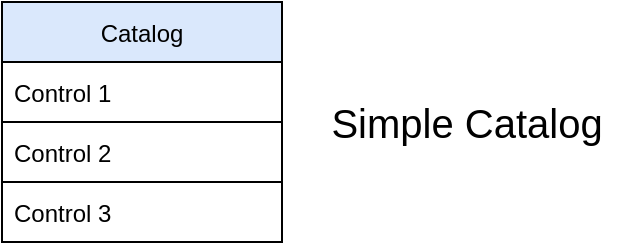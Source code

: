 <mxfile version="15.4.0" type="device"><diagram id="pAYV7LlPNfUgijbNdKD0" name="Page-1"><mxGraphModel dx="1554" dy="1384" grid="1" gridSize="10" guides="1" tooltips="1" connect="1" arrows="1" fold="1" page="1" pageScale="1" pageWidth="850" pageHeight="1100" math="0" shadow="0"><root><mxCell id="0"/><mxCell id="1" parent="0"/><mxCell id="xbOTv0OvL2xOblNsUzLy-1" value="Catalog" style="swimlane;fontStyle=0;childLayout=stackLayout;horizontal=1;startSize=30;horizontalStack=0;resizeParent=1;resizeParentMax=0;resizeLast=0;collapsible=1;marginBottom=0;fillColor=#dae8fc;strokeColor=#000000;" vertex="1" parent="1"><mxGeometry x="243" y="35" width="140" height="120" as="geometry"/></mxCell><mxCell id="xbOTv0OvL2xOblNsUzLy-2" value="Control 1" style="text;strokeColor=none;fillColor=none;align=left;verticalAlign=middle;spacingLeft=4;spacingRight=4;overflow=hidden;points=[[0,0.5],[1,0.5]];portConstraint=eastwest;rotatable=0;" vertex="1" parent="xbOTv0OvL2xOblNsUzLy-1"><mxGeometry y="30" width="140" height="30" as="geometry"/></mxCell><mxCell id="xbOTv0OvL2xOblNsUzLy-3" value="Control 2" style="text;strokeColor=default;fillColor=none;align=left;verticalAlign=middle;spacingLeft=4;spacingRight=4;overflow=hidden;points=[[0,0.5],[1,0.5]];portConstraint=eastwest;rotatable=0;" vertex="1" parent="xbOTv0OvL2xOblNsUzLy-1"><mxGeometry y="60" width="140" height="30" as="geometry"/></mxCell><mxCell id="xbOTv0OvL2xOblNsUzLy-4" value="Control 3" style="text;strokeColor=none;fillColor=none;align=left;verticalAlign=middle;spacingLeft=4;spacingRight=4;overflow=hidden;points=[[0,0.5],[1,0.5]];portConstraint=eastwest;rotatable=0;" vertex="1" parent="xbOTv0OvL2xOblNsUzLy-1"><mxGeometry y="90" width="140" height="30" as="geometry"/></mxCell><mxCell id="xbOTv0OvL2xOblNsUzLy-5" value="Simple Catalog" style="text;html=1;align=center;verticalAlign=middle;resizable=0;points=[];autosize=1;strokeColor=none;fillColor=none;fontSize=20;" vertex="1" parent="1"><mxGeometry x="400" y="80" width="150" height="30" as="geometry"/></mxCell></root></mxGraphModel></diagram></mxfile>